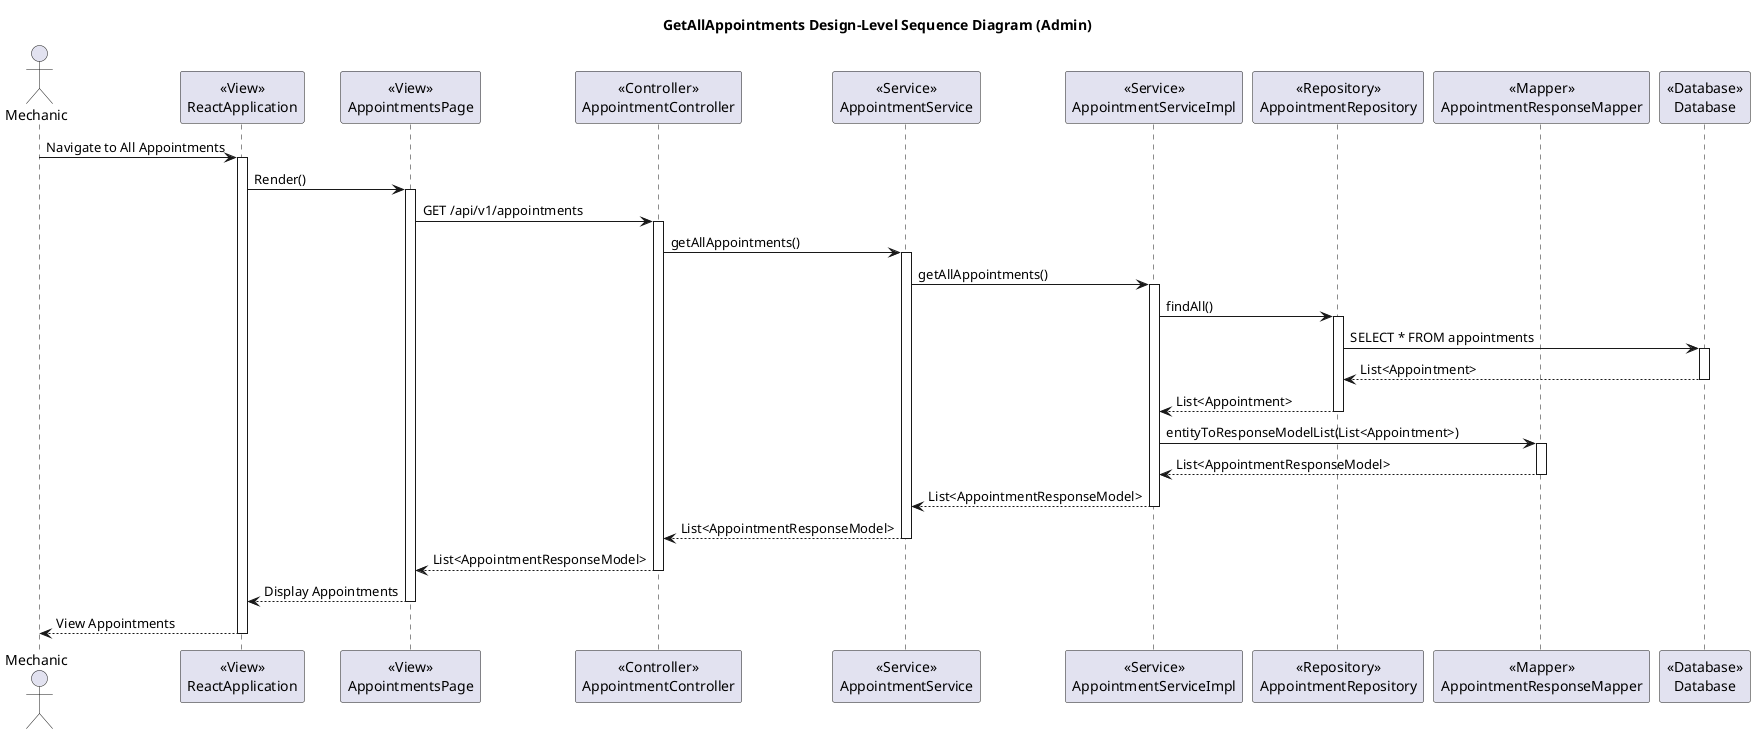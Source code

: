 @startuml
title GetAllAppointments Design-Level Sequence Diagram (Admin)

actor Mechanic

participant ReactApplication as "<<View>>\nReactApplication"
participant AppointmentsView as "<<View>>\nAppointmentsPage"
participant AppointmentController as "<<Controller>>\nAppointmentController"
participant AppointmentService as "<<Service>>\nAppointmentService"
participant AppointmentServiceImpl as "<<Service>>\nAppointmentServiceImpl"
participant AppointmentRepository as "<<Repository>>\nAppointmentRepository"
participant AppointmentResponseMapper as "<<Mapper>>\nAppointmentResponseMapper"
participant Database as "<<Database>>\nDatabase"

Mechanic -> ReactApplication: Navigate to All Appointments
activate ReactApplication

ReactApplication -> AppointmentsView: Render()
activate AppointmentsView

AppointmentsView -> AppointmentController: GET /api/v1/appointments
activate AppointmentController

AppointmentController -> AppointmentService: getAllAppointments()
activate AppointmentService

AppointmentService -> AppointmentServiceImpl: getAllAppointments()
activate AppointmentServiceImpl

AppointmentServiceImpl -> AppointmentRepository: findAll()
activate AppointmentRepository

AppointmentRepository -> Database: SELECT * FROM appointments
activate Database

Database --> AppointmentRepository: List<Appointment>
deactivate Database

AppointmentRepository --> AppointmentServiceImpl: List<Appointment>
deactivate AppointmentRepository

AppointmentServiceImpl -> AppointmentResponseMapper: entityToResponseModelList(List<Appointment>)
activate AppointmentResponseMapper

AppointmentResponseMapper --> AppointmentServiceImpl: List<AppointmentResponseModel>
deactivate AppointmentResponseMapper

AppointmentServiceImpl --> AppointmentService: List<AppointmentResponseModel>
deactivate AppointmentServiceImpl

AppointmentService --> AppointmentController: List<AppointmentResponseModel>
deactivate AppointmentService

AppointmentController --> AppointmentsView: List<AppointmentResponseModel>
deactivate AppointmentController

AppointmentsView --> ReactApplication: Display Appointments
deactivate AppointmentsView

ReactApplication --> Mechanic: View Appointments
deactivate ReactApplication

@enduml
